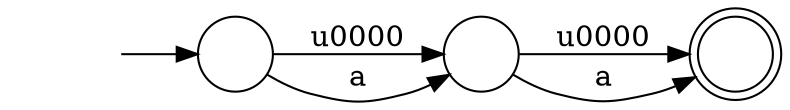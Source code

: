digraph Automaton {
  rankdir = LR;
  0 [shape=doublecircle,label=""];
  1 [shape=circle,label=""];
  1 -> 0 [label="\u0000"]
  1 -> 0 [label="a"]
  2 [shape=circle,label=""];
  initial [shape=plaintext,label=""];
  initial -> 2
  2 -> 1 [label="\u0000"]
  2 -> 1 [label="a"]
}

